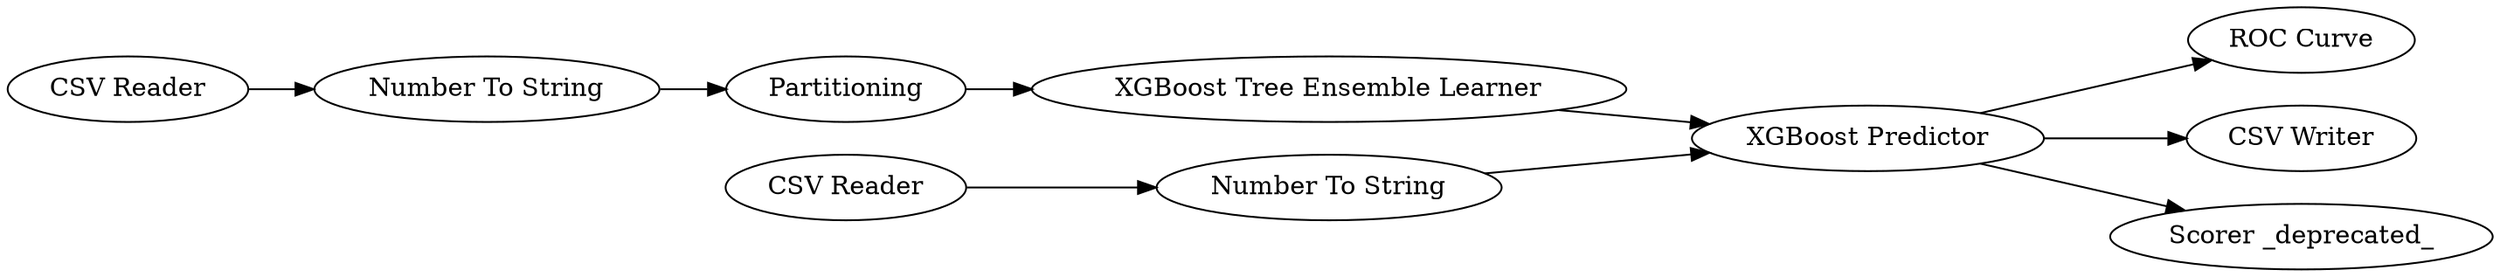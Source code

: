 digraph {
	"-8347133352522530988_433" [label="ROC Curve"]
	"-8347133352522530988_434" [label="CSV Reader"]
	"-8347133352522530988_432" [label="CSV Writer"]
	"-8347133352522530988_380" [label="Number To String"]
	"-8347133352522530988_379" [label="CSV Reader"]
	"-8347133352522530988_448" [label="Scorer _deprecated_"]
	"-8347133352522530988_370" [label="XGBoost Tree Ensemble Learner"]
	"-8347133352522530988_431" [label="XGBoost Predictor"]
	"-8347133352522530988_381" [label=Partitioning]
	"-8347133352522530988_430" [label="Number To String"]
	"-8347133352522530988_430" -> "-8347133352522530988_431"
	"-8347133352522530988_370" -> "-8347133352522530988_431"
	"-8347133352522530988_434" -> "-8347133352522530988_430"
	"-8347133352522530988_431" -> "-8347133352522530988_448"
	"-8347133352522530988_381" -> "-8347133352522530988_370"
	"-8347133352522530988_379" -> "-8347133352522530988_380"
	"-8347133352522530988_431" -> "-8347133352522530988_433"
	"-8347133352522530988_431" -> "-8347133352522530988_432"
	"-8347133352522530988_380" -> "-8347133352522530988_381"
	rankdir=LR
}
